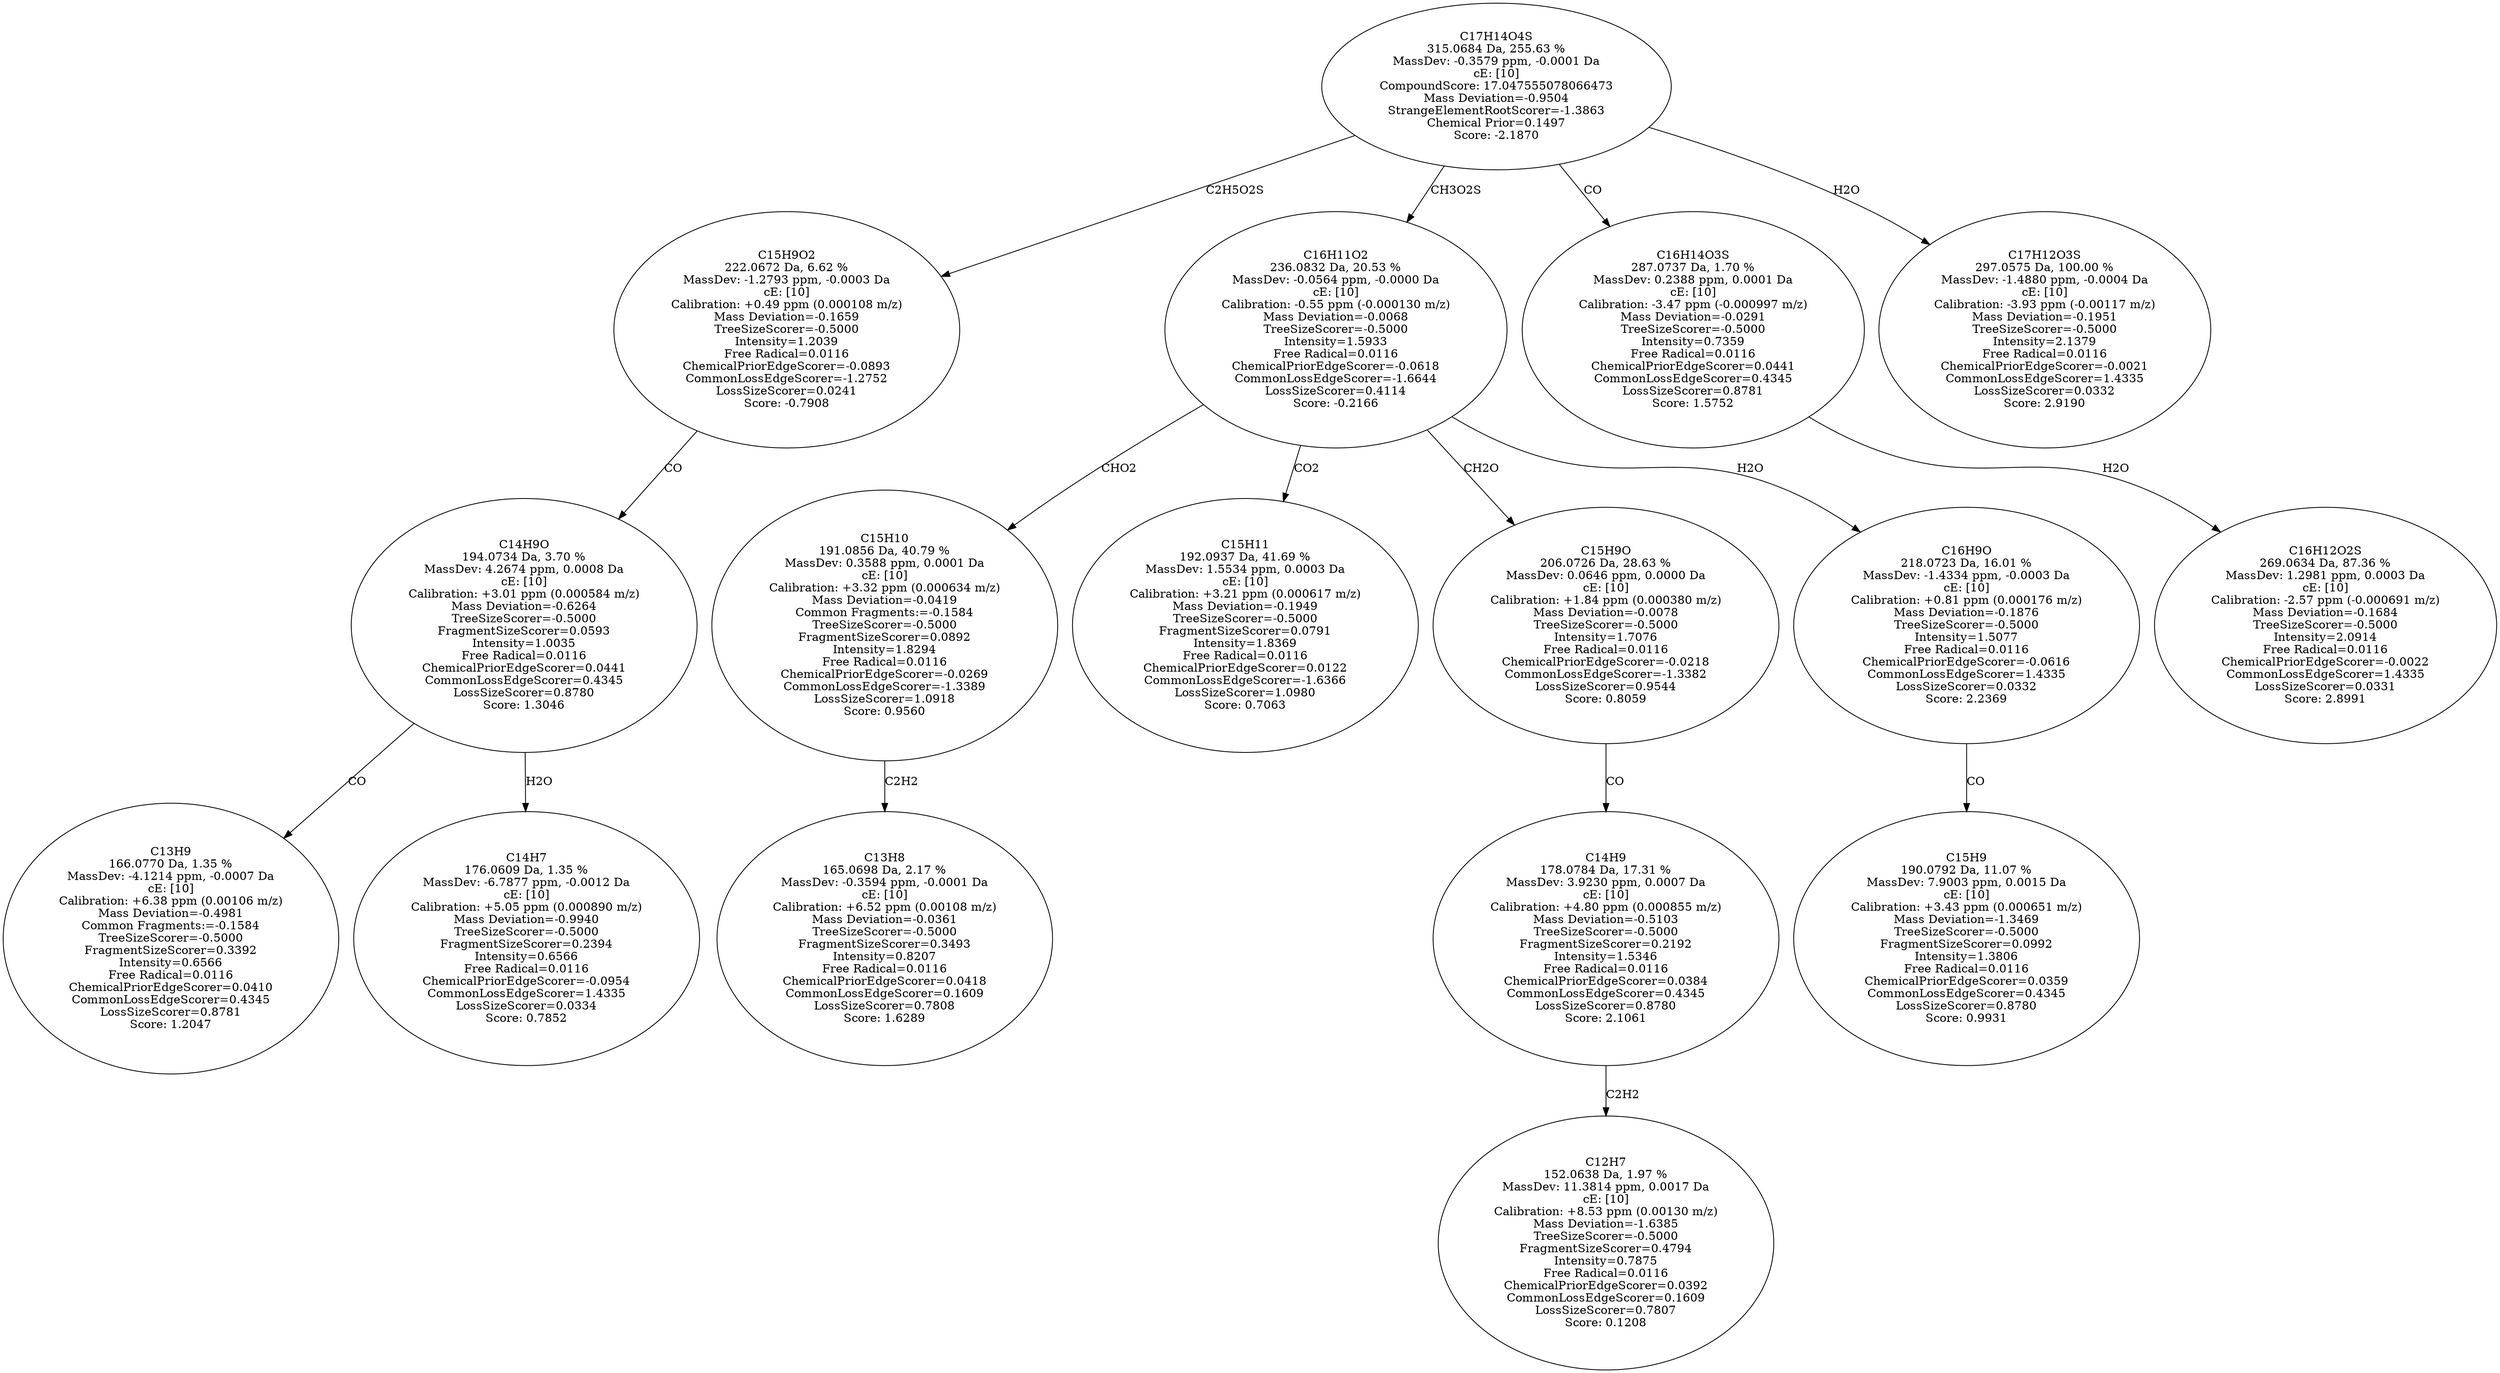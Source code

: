 strict digraph {
v1 [label="C13H9\n166.0770 Da, 1.35 %\nMassDev: -4.1214 ppm, -0.0007 Da\ncE: [10]\nCalibration: +6.38 ppm (0.00106 m/z)\nMass Deviation=-0.4981\nCommon Fragments:=-0.1584\nTreeSizeScorer=-0.5000\nFragmentSizeScorer=0.3392\nIntensity=0.6566\nFree Radical=0.0116\nChemicalPriorEdgeScorer=0.0410\nCommonLossEdgeScorer=0.4345\nLossSizeScorer=0.8781\nScore: 1.2047"];
v2 [label="C14H7\n176.0609 Da, 1.35 %\nMassDev: -6.7877 ppm, -0.0012 Da\ncE: [10]\nCalibration: +5.05 ppm (0.000890 m/z)\nMass Deviation=-0.9940\nTreeSizeScorer=-0.5000\nFragmentSizeScorer=0.2394\nIntensity=0.6566\nFree Radical=0.0116\nChemicalPriorEdgeScorer=-0.0954\nCommonLossEdgeScorer=1.4335\nLossSizeScorer=0.0334\nScore: 0.7852"];
v3 [label="C14H9O\n194.0734 Da, 3.70 %\nMassDev: 4.2674 ppm, 0.0008 Da\ncE: [10]\nCalibration: +3.01 ppm (0.000584 m/z)\nMass Deviation=-0.6264\nTreeSizeScorer=-0.5000\nFragmentSizeScorer=0.0593\nIntensity=1.0035\nFree Radical=0.0116\nChemicalPriorEdgeScorer=0.0441\nCommonLossEdgeScorer=0.4345\nLossSizeScorer=0.8780\nScore: 1.3046"];
v4 [label="C15H9O2\n222.0672 Da, 6.62 %\nMassDev: -1.2793 ppm, -0.0003 Da\ncE: [10]\nCalibration: +0.49 ppm (0.000108 m/z)\nMass Deviation=-0.1659\nTreeSizeScorer=-0.5000\nIntensity=1.2039\nFree Radical=0.0116\nChemicalPriorEdgeScorer=-0.0893\nCommonLossEdgeScorer=-1.2752\nLossSizeScorer=0.0241\nScore: -0.7908"];
v5 [label="C13H8\n165.0698 Da, 2.17 %\nMassDev: -0.3594 ppm, -0.0001 Da\ncE: [10]\nCalibration: +6.52 ppm (0.00108 m/z)\nMass Deviation=-0.0361\nTreeSizeScorer=-0.5000\nFragmentSizeScorer=0.3493\nIntensity=0.8207\nFree Radical=0.0116\nChemicalPriorEdgeScorer=0.0418\nCommonLossEdgeScorer=0.1609\nLossSizeScorer=0.7808\nScore: 1.6289"];
v6 [label="C15H10\n191.0856 Da, 40.79 %\nMassDev: 0.3588 ppm, 0.0001 Da\ncE: [10]\nCalibration: +3.32 ppm (0.000634 m/z)\nMass Deviation=-0.0419\nCommon Fragments:=-0.1584\nTreeSizeScorer=-0.5000\nFragmentSizeScorer=0.0892\nIntensity=1.8294\nFree Radical=0.0116\nChemicalPriorEdgeScorer=-0.0269\nCommonLossEdgeScorer=-1.3389\nLossSizeScorer=1.0918\nScore: 0.9560"];
v7 [label="C15H11\n192.0937 Da, 41.69 %\nMassDev: 1.5534 ppm, 0.0003 Da\ncE: [10]\nCalibration: +3.21 ppm (0.000617 m/z)\nMass Deviation=-0.1949\nTreeSizeScorer=-0.5000\nFragmentSizeScorer=0.0791\nIntensity=1.8369\nFree Radical=0.0116\nChemicalPriorEdgeScorer=0.0122\nCommonLossEdgeScorer=-1.6366\nLossSizeScorer=1.0980\nScore: 0.7063"];
v8 [label="C12H7\n152.0638 Da, 1.97 %\nMassDev: 11.3814 ppm, 0.0017 Da\ncE: [10]\nCalibration: +8.53 ppm (0.00130 m/z)\nMass Deviation=-1.6385\nTreeSizeScorer=-0.5000\nFragmentSizeScorer=0.4794\nIntensity=0.7875\nFree Radical=0.0116\nChemicalPriorEdgeScorer=0.0392\nCommonLossEdgeScorer=0.1609\nLossSizeScorer=0.7807\nScore: 0.1208"];
v9 [label="C14H9\n178.0784 Da, 17.31 %\nMassDev: 3.9230 ppm, 0.0007 Da\ncE: [10]\nCalibration: +4.80 ppm (0.000855 m/z)\nMass Deviation=-0.5103\nTreeSizeScorer=-0.5000\nFragmentSizeScorer=0.2192\nIntensity=1.5346\nFree Radical=0.0116\nChemicalPriorEdgeScorer=0.0384\nCommonLossEdgeScorer=0.4345\nLossSizeScorer=0.8780\nScore: 2.1061"];
v10 [label="C15H9O\n206.0726 Da, 28.63 %\nMassDev: 0.0646 ppm, 0.0000 Da\ncE: [10]\nCalibration: +1.84 ppm (0.000380 m/z)\nMass Deviation=-0.0078\nTreeSizeScorer=-0.5000\nIntensity=1.7076\nFree Radical=0.0116\nChemicalPriorEdgeScorer=-0.0218\nCommonLossEdgeScorer=-1.3382\nLossSizeScorer=0.9544\nScore: 0.8059"];
v11 [label="C15H9\n190.0792 Da, 11.07 %\nMassDev: 7.9003 ppm, 0.0015 Da\ncE: [10]\nCalibration: +3.43 ppm (0.000651 m/z)\nMass Deviation=-1.3469\nTreeSizeScorer=-0.5000\nFragmentSizeScorer=0.0992\nIntensity=1.3806\nFree Radical=0.0116\nChemicalPriorEdgeScorer=0.0359\nCommonLossEdgeScorer=0.4345\nLossSizeScorer=0.8780\nScore: 0.9931"];
v12 [label="C16H9O\n218.0723 Da, 16.01 %\nMassDev: -1.4334 ppm, -0.0003 Da\ncE: [10]\nCalibration: +0.81 ppm (0.000176 m/z)\nMass Deviation=-0.1876\nTreeSizeScorer=-0.5000\nIntensity=1.5077\nFree Radical=0.0116\nChemicalPriorEdgeScorer=-0.0616\nCommonLossEdgeScorer=1.4335\nLossSizeScorer=0.0332\nScore: 2.2369"];
v13 [label="C16H11O2\n236.0832 Da, 20.53 %\nMassDev: -0.0564 ppm, -0.0000 Da\ncE: [10]\nCalibration: -0.55 ppm (-0.000130 m/z)\nMass Deviation=-0.0068\nTreeSizeScorer=-0.5000\nIntensity=1.5933\nFree Radical=0.0116\nChemicalPriorEdgeScorer=-0.0618\nCommonLossEdgeScorer=-1.6644\nLossSizeScorer=0.4114\nScore: -0.2166"];
v14 [label="C16H12O2S\n269.0634 Da, 87.36 %\nMassDev: 1.2981 ppm, 0.0003 Da\ncE: [10]\nCalibration: -2.57 ppm (-0.000691 m/z)\nMass Deviation=-0.1684\nTreeSizeScorer=-0.5000\nIntensity=2.0914\nFree Radical=0.0116\nChemicalPriorEdgeScorer=-0.0022\nCommonLossEdgeScorer=1.4335\nLossSizeScorer=0.0331\nScore: 2.8991"];
v15 [label="C16H14O3S\n287.0737 Da, 1.70 %\nMassDev: 0.2388 ppm, 0.0001 Da\ncE: [10]\nCalibration: -3.47 ppm (-0.000997 m/z)\nMass Deviation=-0.0291\nTreeSizeScorer=-0.5000\nIntensity=0.7359\nFree Radical=0.0116\nChemicalPriorEdgeScorer=0.0441\nCommonLossEdgeScorer=0.4345\nLossSizeScorer=0.8781\nScore: 1.5752"];
v16 [label="C17H12O3S\n297.0575 Da, 100.00 %\nMassDev: -1.4880 ppm, -0.0004 Da\ncE: [10]\nCalibration: -3.93 ppm (-0.00117 m/z)\nMass Deviation=-0.1951\nTreeSizeScorer=-0.5000\nIntensity=2.1379\nFree Radical=0.0116\nChemicalPriorEdgeScorer=-0.0021\nCommonLossEdgeScorer=1.4335\nLossSizeScorer=0.0332\nScore: 2.9190"];
v17 [label="C17H14O4S\n315.0684 Da, 255.63 %\nMassDev: -0.3579 ppm, -0.0001 Da\ncE: [10]\nCompoundScore: 17.047555078066473\nMass Deviation=-0.9504\nStrangeElementRootScorer=-1.3863\nChemical Prior=0.1497\nScore: -2.1870"];
v3 -> v1 [label="CO"];
v3 -> v2 [label="H2O"];
v4 -> v3 [label="CO"];
v17 -> v4 [label="C2H5O2S"];
v6 -> v5 [label="C2H2"];
v13 -> v6 [label="CHO2"];
v13 -> v7 [label="CO2"];
v9 -> v8 [label="C2H2"];
v10 -> v9 [label="CO"];
v13 -> v10 [label="CH2O"];
v12 -> v11 [label="CO"];
v13 -> v12 [label="H2O"];
v17 -> v13 [label="CH3O2S"];
v15 -> v14 [label="H2O"];
v17 -> v15 [label="CO"];
v17 -> v16 [label="H2O"];
}